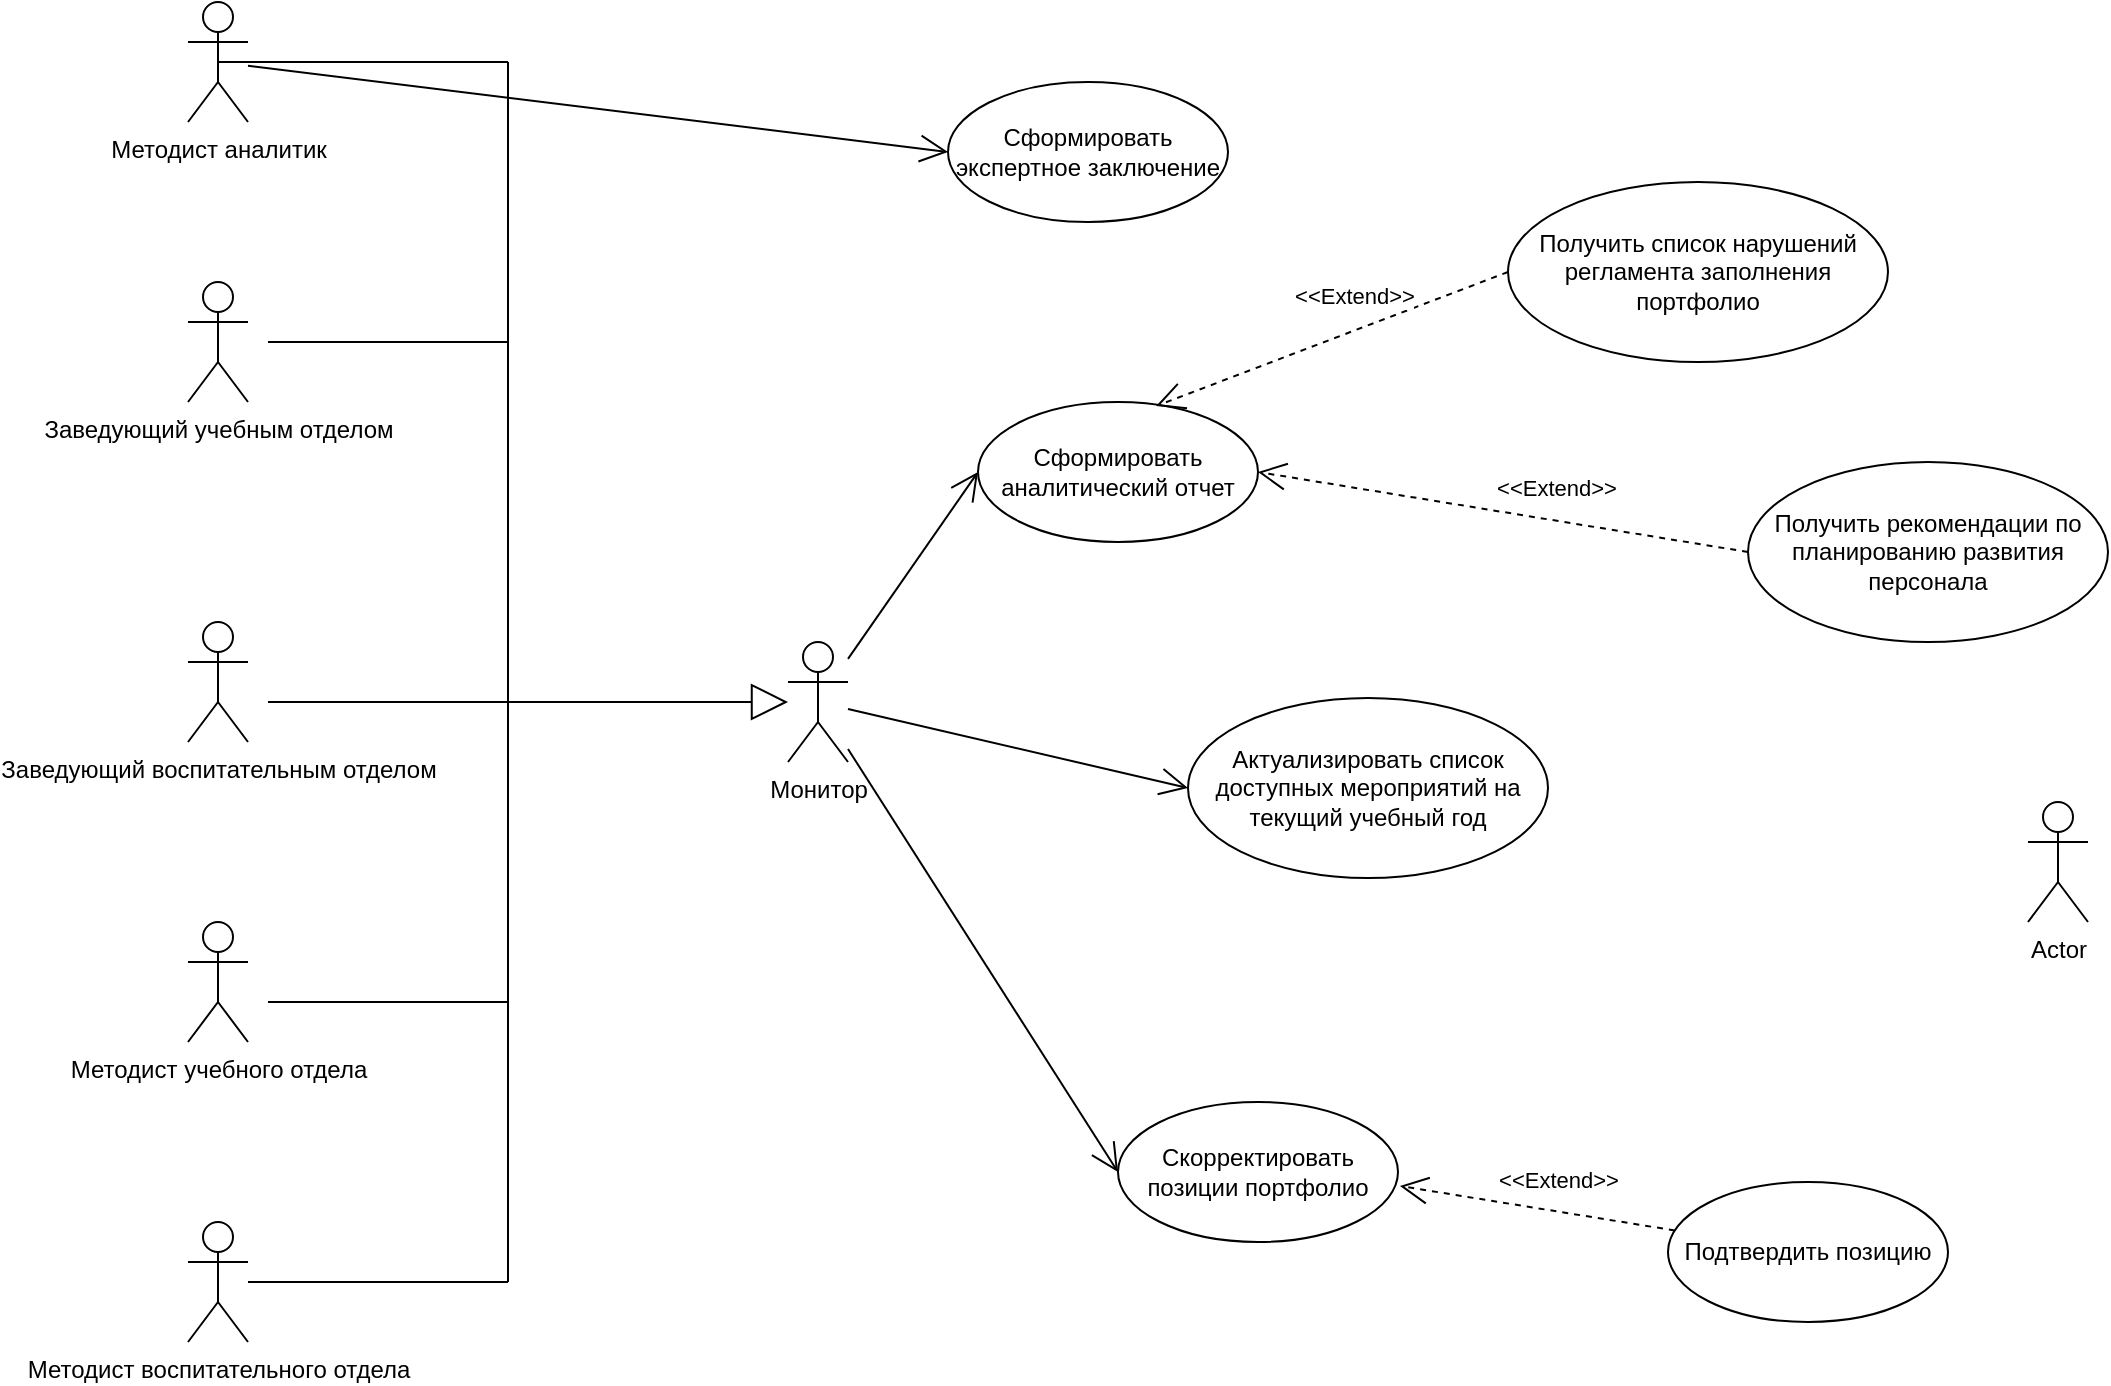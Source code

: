 <mxfile version="14.5.10" type="github">
  <diagram name="Page-1" id="e7e014a7-5840-1c2e-5031-d8a46d1fe8dd">
    <mxGraphModel dx="1422" dy="763" grid="1" gridSize="10" guides="1" tooltips="1" connect="1" arrows="1" fold="1" page="1" pageScale="1" pageWidth="1169" pageHeight="826" background="#ffffff" math="0" shadow="0">
      <root>
        <mxCell id="0" />
        <mxCell id="1" parent="0" />
        <mxCell id="51fqMZm762LV_sxxRGNo-41" value="Монитор" style="shape=umlActor;verticalLabelPosition=bottom;verticalAlign=top;html=1;outlineConnect=0;" vertex="1" parent="1">
          <mxGeometry x="420" y="340" width="30" height="60" as="geometry" />
        </mxCell>
        <mxCell id="51fqMZm762LV_sxxRGNo-43" value="Методист учебного отдела" style="shape=umlActor;verticalLabelPosition=bottom;verticalAlign=top;html=1;outlineConnect=0;" vertex="1" parent="1">
          <mxGeometry x="120" y="480" width="30" height="60" as="geometry" />
        </mxCell>
        <mxCell id="51fqMZm762LV_sxxRGNo-44" value="Заведующий воспитательным отделом" style="shape=umlActor;verticalLabelPosition=bottom;verticalAlign=top;html=1;outlineConnect=0;" vertex="1" parent="1">
          <mxGeometry x="120" y="330" width="30" height="60" as="geometry" />
        </mxCell>
        <mxCell id="51fqMZm762LV_sxxRGNo-45" value="Заведующий учебным отделом" style="shape=umlActor;verticalLabelPosition=bottom;verticalAlign=top;html=1;outlineConnect=0;" vertex="1" parent="1">
          <mxGeometry x="120" y="160" width="30" height="60" as="geometry" />
        </mxCell>
        <mxCell id="51fqMZm762LV_sxxRGNo-47" value="Методист воспитательного отдела" style="shape=umlActor;verticalLabelPosition=bottom;verticalAlign=top;html=1;outlineConnect=0;" vertex="1" parent="1">
          <mxGeometry x="120" y="630" width="30" height="60" as="geometry" />
        </mxCell>
        <mxCell id="51fqMZm762LV_sxxRGNo-48" value="Методист аналитик" style="shape=umlActor;verticalLabelPosition=bottom;verticalAlign=top;html=1;outlineConnect=0;" vertex="1" parent="1">
          <mxGeometry x="120" y="20" width="30" height="60" as="geometry" />
        </mxCell>
        <mxCell id="51fqMZm762LV_sxxRGNo-49" value="" style="endArrow=none;html=1;" edge="1" parent="1">
          <mxGeometry width="50" height="50" relative="1" as="geometry">
            <mxPoint x="280" y="660" as="sourcePoint" />
            <mxPoint x="280" y="50" as="targetPoint" />
          </mxGeometry>
        </mxCell>
        <mxCell id="51fqMZm762LV_sxxRGNo-50" value="" style="endArrow=none;html=1;entryX=0.5;entryY=0.5;entryDx=0;entryDy=0;entryPerimeter=0;" edge="1" parent="1" target="51fqMZm762LV_sxxRGNo-48">
          <mxGeometry width="50" height="50" relative="1" as="geometry">
            <mxPoint x="280" y="50" as="sourcePoint" />
            <mxPoint x="610" y="360" as="targetPoint" />
          </mxGeometry>
        </mxCell>
        <mxCell id="51fqMZm762LV_sxxRGNo-51" value="" style="endArrow=none;html=1;" edge="1" parent="1" source="51fqMZm762LV_sxxRGNo-47">
          <mxGeometry width="50" height="50" relative="1" as="geometry">
            <mxPoint x="560" y="410" as="sourcePoint" />
            <mxPoint x="280" y="660" as="targetPoint" />
          </mxGeometry>
        </mxCell>
        <mxCell id="51fqMZm762LV_sxxRGNo-52" value="" style="endArrow=none;html=1;" edge="1" parent="1">
          <mxGeometry width="50" height="50" relative="1" as="geometry">
            <mxPoint x="160" y="190" as="sourcePoint" />
            <mxPoint x="280" y="190" as="targetPoint" />
          </mxGeometry>
        </mxCell>
        <mxCell id="51fqMZm762LV_sxxRGNo-53" value="" style="endArrow=none;html=1;" edge="1" parent="1">
          <mxGeometry width="50" height="50" relative="1" as="geometry">
            <mxPoint x="160" y="370" as="sourcePoint" />
            <mxPoint x="280" y="370" as="targetPoint" />
          </mxGeometry>
        </mxCell>
        <mxCell id="51fqMZm762LV_sxxRGNo-54" value="" style="endArrow=none;html=1;" edge="1" parent="1">
          <mxGeometry width="50" height="50" relative="1" as="geometry">
            <mxPoint x="160" y="520" as="sourcePoint" />
            <mxPoint x="280" y="520" as="targetPoint" />
          </mxGeometry>
        </mxCell>
        <mxCell id="51fqMZm762LV_sxxRGNo-55" value="" style="endArrow=block;endSize=16;endFill=0;html=1;" edge="1" parent="1" target="51fqMZm762LV_sxxRGNo-41">
          <mxGeometry y="40" width="160" relative="1" as="geometry">
            <mxPoint x="280" y="370" as="sourcePoint" />
            <mxPoint x="400" y="370" as="targetPoint" />
            <mxPoint as="offset" />
          </mxGeometry>
        </mxCell>
        <mxCell id="51fqMZm762LV_sxxRGNo-56" value="Сформировать экспертное заключение" style="ellipse;whiteSpace=wrap;html=1;" vertex="1" parent="1">
          <mxGeometry x="500" y="60" width="140" height="70" as="geometry" />
        </mxCell>
        <mxCell id="51fqMZm762LV_sxxRGNo-57" value="Сформировать аналитический отчет" style="ellipse;whiteSpace=wrap;html=1;" vertex="1" parent="1">
          <mxGeometry x="515" y="220" width="140" height="70" as="geometry" />
        </mxCell>
        <mxCell id="51fqMZm762LV_sxxRGNo-58" value="Подтвердить позицию" style="ellipse;whiteSpace=wrap;html=1;" vertex="1" parent="1">
          <mxGeometry x="860" y="610" width="140" height="70" as="geometry" />
        </mxCell>
        <mxCell id="51fqMZm762LV_sxxRGNo-59" value="Скорректировать позиции портфолио" style="ellipse;whiteSpace=wrap;html=1;" vertex="1" parent="1">
          <mxGeometry x="585" y="570" width="140" height="70" as="geometry" />
        </mxCell>
        <mxCell id="51fqMZm762LV_sxxRGNo-60" value="&amp;lt;&amp;lt;Extend&amp;gt;&amp;gt;" style="endArrow=open;endSize=12;dashed=1;html=1;entryX=1.007;entryY=0.6;entryDx=0;entryDy=0;entryPerimeter=0;" edge="1" parent="1" source="51fqMZm762LV_sxxRGNo-58" target="51fqMZm762LV_sxxRGNo-59">
          <mxGeometry x="-0.119" y="-16" width="160" relative="1" as="geometry">
            <mxPoint x="500" y="390" as="sourcePoint" />
            <mxPoint x="820" y="380" as="targetPoint" />
            <mxPoint as="offset" />
          </mxGeometry>
        </mxCell>
        <mxCell id="51fqMZm762LV_sxxRGNo-61" value="" style="endArrow=open;endFill=1;endSize=12;html=1;entryX=0;entryY=0.5;entryDx=0;entryDy=0;" edge="1" parent="1" source="51fqMZm762LV_sxxRGNo-48" target="51fqMZm762LV_sxxRGNo-56">
          <mxGeometry width="160" relative="1" as="geometry">
            <mxPoint x="500" y="390" as="sourcePoint" />
            <mxPoint x="660" y="390" as="targetPoint" />
          </mxGeometry>
        </mxCell>
        <mxCell id="51fqMZm762LV_sxxRGNo-62" value="" style="endArrow=open;endFill=1;endSize=12;html=1;entryX=0;entryY=0.5;entryDx=0;entryDy=0;" edge="1" parent="1" source="51fqMZm762LV_sxxRGNo-41" target="51fqMZm762LV_sxxRGNo-57">
          <mxGeometry width="160" relative="1" as="geometry">
            <mxPoint x="450" y="360" as="sourcePoint" />
            <mxPoint x="490.503" y="169.749" as="targetPoint" />
          </mxGeometry>
        </mxCell>
        <mxCell id="51fqMZm762LV_sxxRGNo-63" value="" style="endArrow=open;endFill=1;endSize=12;html=1;entryX=0;entryY=0.5;entryDx=0;entryDy=0;" edge="1" parent="1" source="51fqMZm762LV_sxxRGNo-41" target="51fqMZm762LV_sxxRGNo-59">
          <mxGeometry width="160" relative="1" as="geometry">
            <mxPoint x="461.493" y="360" as="sourcePoint" />
            <mxPoint x="500.503" y="179.749" as="targetPoint" />
          </mxGeometry>
        </mxCell>
        <mxCell id="51fqMZm762LV_sxxRGNo-64" value="Получить список нарушений регламента заполнения портфолио" style="ellipse;whiteSpace=wrap;html=1;" vertex="1" parent="1">
          <mxGeometry x="780" y="110" width="190" height="90" as="geometry" />
        </mxCell>
        <mxCell id="51fqMZm762LV_sxxRGNo-65" value="Получить рекомендации по планированию развития персонала" style="ellipse;whiteSpace=wrap;html=1;" vertex="1" parent="1">
          <mxGeometry x="900" y="250" width="180" height="90" as="geometry" />
        </mxCell>
        <mxCell id="51fqMZm762LV_sxxRGNo-66" value="Актуализировать список доступных мероприятий на текущий учебный год" style="ellipse;whiteSpace=wrap;html=1;" vertex="1" parent="1">
          <mxGeometry x="620" y="368" width="180" height="90" as="geometry" />
        </mxCell>
        <mxCell id="51fqMZm762LV_sxxRGNo-67" value="&amp;lt;&amp;lt;Extend&amp;gt;&amp;gt;" style="endArrow=open;endSize=12;dashed=1;html=1;exitX=0;exitY=0.5;exitDx=0;exitDy=0;entryX=0.636;entryY=0.029;entryDx=0;entryDy=0;entryPerimeter=0;" edge="1" parent="1" source="51fqMZm762LV_sxxRGNo-64" target="51fqMZm762LV_sxxRGNo-57">
          <mxGeometry x="-0.195" y="-16" width="160" relative="1" as="geometry">
            <mxPoint x="490" y="380" as="sourcePoint" />
            <mxPoint x="660" y="390" as="targetPoint" />
            <mxPoint as="offset" />
          </mxGeometry>
        </mxCell>
        <mxCell id="51fqMZm762LV_sxxRGNo-68" value="&amp;lt;&amp;lt;Extend&amp;gt;&amp;gt;" style="endArrow=open;endSize=12;dashed=1;html=1;exitX=0;exitY=0.5;exitDx=0;exitDy=0;entryX=1;entryY=0.5;entryDx=0;entryDy=0;" edge="1" parent="1" source="51fqMZm762LV_sxxRGNo-65" target="51fqMZm762LV_sxxRGNo-57">
          <mxGeometry x="-0.195" y="-16" width="160" relative="1" as="geometry">
            <mxPoint x="790" y="165" as="sourcePoint" />
            <mxPoint x="614.04" y="232.03" as="targetPoint" />
            <mxPoint as="offset" />
          </mxGeometry>
        </mxCell>
        <mxCell id="51fqMZm762LV_sxxRGNo-69" value="Actor" style="shape=umlActor;verticalLabelPosition=bottom;verticalAlign=top;html=1;" vertex="1" parent="1">
          <mxGeometry x="1040" y="420" width="30" height="60" as="geometry" />
        </mxCell>
        <mxCell id="51fqMZm762LV_sxxRGNo-70" value="" style="endArrow=open;endFill=1;endSize=12;html=1;entryX=0;entryY=0.5;entryDx=0;entryDy=0;" edge="1" parent="1" source="51fqMZm762LV_sxxRGNo-41" target="51fqMZm762LV_sxxRGNo-66">
          <mxGeometry width="160" relative="1" as="geometry">
            <mxPoint x="460" y="358.438" as="sourcePoint" />
            <mxPoint x="525" y="265" as="targetPoint" />
          </mxGeometry>
        </mxCell>
      </root>
    </mxGraphModel>
  </diagram>
</mxfile>
